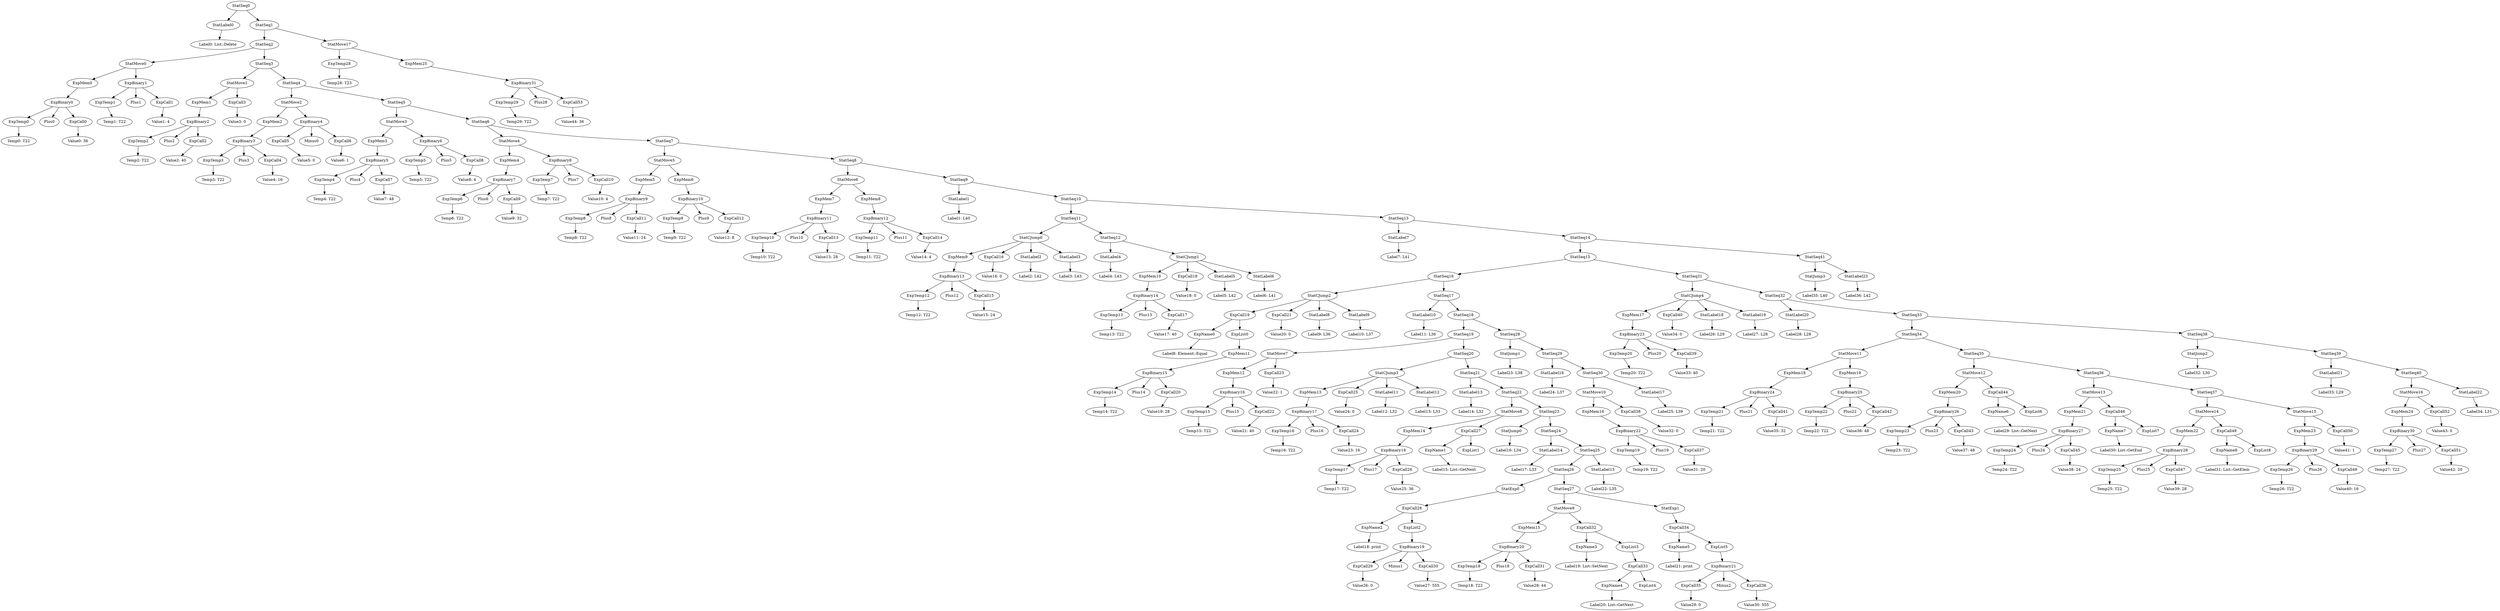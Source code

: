 digraph {
	ordering = out;
	ExpCall53 -> "Value44: 36";
	ExpTemp29 -> "Temp29: T22";
	StatMove17 -> ExpTemp28;
	StatMove17 -> ExpMem25;
	StatJump3 -> "Label35: L40";
	StatSeq40 -> StatMove16;
	StatSeq40 -> StatLabel22;
	ExpCall52 -> "Value43: 0";
	ExpMem24 -> ExpBinary30;
	ExpBinary30 -> ExpTemp27;
	ExpBinary30 -> Plus27;
	ExpBinary30 -> ExpCall51;
	ExpTemp27 -> "Temp27: T22";
	StatSeq39 -> StatLabel21;
	StatSeq39 -> StatSeq40;
	StatLabel21 -> "Label33: L29";
	StatSeq38 -> StatJump2;
	StatSeq38 -> StatSeq39;
	StatJump2 -> "Label32: L30";
	StatMove15 -> ExpMem23;
	StatMove15 -> ExpCall50;
	ExpTemp26 -> "Temp26: T22";
	ExpCall48 -> ExpName8;
	ExpCall48 -> ExpList8;
	StatMove14 -> ExpMem22;
	StatMove14 -> ExpCall48;
	ExpCall47 -> "Value39: 28";
	ExpBinary28 -> ExpTemp25;
	ExpBinary28 -> Plus25;
	ExpBinary28 -> ExpCall47;
	ExpTemp25 -> "Temp25: T22";
	ExpName7 -> "Label30: List::GetEnd";
	StatMove13 -> ExpMem21;
	StatMove13 -> ExpCall46;
	ExpMem21 -> ExpBinary27;
	StatSeq35 -> StatMove12;
	StatSeq35 -> StatSeq36;
	ExpCall44 -> ExpName6;
	ExpCall44 -> ExpList6;
	ExpBinary31 -> ExpTemp29;
	ExpBinary31 -> Plus28;
	ExpBinary31 -> ExpCall53;
	ExpName6 -> "Label29: List::GetNext";
	StatMove12 -> ExpMem20;
	StatMove12 -> ExpCall44;
	ExpMem20 -> ExpBinary26;
	ExpCall43 -> "Value37: 48";
	ExpCall2 -> "Value2: 40";
	StatSeq36 -> StatMove13;
	StatSeq36 -> StatSeq37;
	ExpMem11 -> ExpBinary15;
	StatMove11 -> ExpMem18;
	StatMove11 -> ExpMem19;
	ExpCall7 -> "Value7: 48";
	ExpName0 -> "Label8: Element::Equal";
	ExpTemp20 -> "Temp20: T22";
	ExpTemp14 -> "Temp14: T22";
	StatLabel6 -> "Label6: L41";
	ExpTemp12 -> "Temp12: T22";
	StatCJump1 -> ExpMem10;
	StatCJump1 -> ExpCall18;
	StatCJump1 -> StatLabel5;
	StatCJump1 -> StatLabel6;
	ExpCall3 -> "Value3: 0";
	ExpCall22 -> "Value21: 40";
	ExpTemp10 -> "Temp10: T22";
	ExpCall17 -> "Value17: 40";
	ExpCall19 -> ExpName0;
	ExpCall19 -> ExpList0;
	StatSeq5 -> StatMove3;
	StatSeq5 -> StatSeq6;
	ExpTemp13 -> "Temp13: T22";
	ExpMem7 -> ExpBinary11;
	ExpBinary3 -> ExpTemp3;
	ExpBinary3 -> Plus3;
	ExpBinary3 -> ExpCall4;
	ExpCall16 -> "Value16: 0";
	StatSeq23 -> StatJump0;
	StatSeq23 -> StatSeq24;
	ExpList0 -> ExpMem11;
	StatCJump0 -> ExpMem9;
	StatCJump0 -> ExpCall16;
	StatCJump0 -> StatLabel2;
	StatCJump0 -> StatLabel3;
	StatLabel1 -> "Label1: L40";
	ExpCall25 -> "Value24: 0";
	ExpTemp18 -> "Temp18: T22";
	ExpName5 -> "Label21: print";
	ExpCall50 -> "Value41: 1";
	StatSeq7 -> StatMove5;
	StatSeq7 -> StatSeq8;
	StatSeq16 -> StatCJump2;
	StatSeq16 -> StatSeq17;
	ExpMem6 -> ExpBinary10;
	ExpCall29 -> "Value26: 0";
	ExpBinary13 -> ExpTemp12;
	ExpBinary13 -> Plus12;
	ExpBinary13 -> ExpCall15;
	ExpName8 -> "Label31: List::GetElem";
	StatMove2 -> ExpMem2;
	StatMove2 -> ExpBinary4;
	StatMove16 -> ExpMem24;
	StatMove16 -> ExpCall52;
	ExpBinary23 -> ExpTemp20;
	ExpBinary23 -> Plus20;
	ExpBinary23 -> ExpCall39;
	ExpCall12 -> "Value12: 8";
	StatMove5 -> ExpMem5;
	StatMove5 -> ExpMem6;
	StatLabel2 -> "Label2: L42";
	ExpBinary10 -> ExpTemp9;
	ExpBinary10 -> Plus9;
	ExpBinary10 -> ExpCall12;
	ExpCall11 -> "Value11: 24";
	StatSeq27 -> StatMove9;
	StatSeq27 -> StatExp1;
	ExpTemp9 -> "Temp9: T22";
	ExpCall4 -> "Value4: 16";
	ExpCall5 -> "Value5: 0";
	StatSeq13 -> StatLabel7;
	StatSeq13 -> StatSeq14;
	ExpMem9 -> ExpBinary13;
	ExpCall49 -> "Value40: 16";
	ExpTemp17 -> "Temp17: T22";
	ExpTemp23 -> "Temp23: T22";
	ExpBinary27 -> ExpTemp24;
	ExpBinary27 -> Plus24;
	ExpBinary27 -> ExpCall45;
	StatMove1 -> ExpMem1;
	StatMove1 -> ExpCall3;
	ExpMem1 -> ExpBinary2;
	StatLabel11 -> "Label12: L32";
	ExpCall20 -> "Value19: 28";
	ExpCall27 -> ExpName1;
	ExpCall27 -> ExpList1;
	ExpCall46 -> ExpName7;
	ExpCall46 -> ExpList7;
	ExpCall15 -> "Value15: 24";
	StatSeq3 -> StatMove1;
	StatSeq3 -> StatSeq4;
	ExpBinary14 -> ExpTemp13;
	ExpBinary14 -> Plus13;
	ExpBinary14 -> ExpCall17;
	StatMove0 -> ExpMem0;
	StatMove0 -> ExpBinary1;
	StatSeq9 -> StatLabel1;
	StatSeq9 -> StatSeq10;
	StatLabel18 -> "Label26: L29";
	ExpCall0 -> "Value0: 36";
	StatJump1 -> "Label23: L38";
	StatSeq8 -> StatMove6;
	StatSeq8 -> StatSeq9;
	ExpCall36 -> "Value30: 555";
	ExpMem8 -> ExpBinary12;
	StatSeq6 -> StatMove4;
	StatSeq6 -> StatSeq7;
	ExpTemp11 -> "Temp11: T22";
	StatSeq0 -> StatLabel0;
	StatSeq0 -> StatSeq1;
	ExpTemp1 -> "Temp1: T22";
	ExpBinary4 -> ExpCall5;
	ExpBinary4 -> Minus0;
	ExpBinary4 -> ExpCall6;
	StatLabel5 -> "Label5: L42";
	ExpTemp5 -> "Temp5: T22";
	ExpBinary17 -> ExpTemp16;
	ExpBinary17 -> Plus16;
	ExpBinary17 -> ExpCall24;
	ExpTemp8 -> "Temp8: T22";
	ExpMem15 -> ExpBinary20;
	ExpMem22 -> ExpBinary28;
	ExpMem5 -> ExpBinary9;
	StatLabel0 -> "Label0: List::Delete";
	StatSeq17 -> StatLabel10;
	StatSeq17 -> StatSeq18;
	ExpTemp19 -> "Temp19: T22";
	ExpBinary22 -> ExpTemp19;
	ExpBinary22 -> Plus19;
	ExpBinary22 -> ExpCall37;
	StatSeq1 -> StatSeq2;
	StatSeq1 -> StatMove17;
	StatSeq30 -> StatMove10;
	StatSeq30 -> StatLabel17;
	ExpCall18 -> "Value18: 0";
	StatSeq4 -> StatMove2;
	StatSeq4 -> StatSeq5;
	ExpMem0 -> ExpBinary0;
	ExpBinary6 -> ExpTemp5;
	ExpBinary6 -> Plus5;
	ExpBinary6 -> ExpCall8;
	ExpBinary2 -> ExpTemp2;
	ExpBinary2 -> Plus2;
	ExpBinary2 -> ExpCall2;
	ExpMem16 -> ExpBinary22;
	ExpBinary1 -> ExpTemp1;
	ExpBinary1 -> Plus1;
	ExpBinary1 -> ExpCall1;
	ExpCall10 -> "Value10: 4";
	StatLabel16 -> "Label24: L37";
	ExpCall8 -> "Value8: 4";
	StatLabel7 -> "Label7: L41";
	ExpTemp0 -> "Temp0: T22";
	ExpMem2 -> ExpBinary3;
	StatSeq11 -> StatCJump0;
	StatSeq11 -> StatSeq12;
	ExpBinary15 -> ExpTemp14;
	ExpBinary15 -> Plus14;
	ExpBinary15 -> ExpCall20;
	StatSeq20 -> StatCJump3;
	StatSeq20 -> StatSeq21;
	ExpBinary7 -> ExpTemp6;
	ExpBinary7 -> Plus6;
	ExpBinary7 -> ExpCall9;
	ExpBinary5 -> ExpTemp4;
	ExpBinary5 -> Plus4;
	ExpBinary5 -> ExpCall7;
	ExpMem3 -> ExpBinary5;
	ExpCall9 -> "Value9: 32";
	ExpBinary12 -> ExpTemp11;
	ExpBinary12 -> Plus11;
	ExpBinary12 -> ExpCall14;
	StatMove6 -> ExpMem7;
	StatMove6 -> ExpMem8;
	ExpBinary8 -> ExpTemp7;
	ExpBinary8 -> Plus7;
	ExpBinary8 -> ExpCall10;
	StatSeq26 -> StatExp0;
	StatSeq26 -> StatSeq27;
	StatLabel20 -> "Label28: L28";
	ExpCall1 -> "Value1: 4";
	ExpMem19 -> ExpBinary25;
	StatLabel23 -> "Label36: L42";
	StatCJump2 -> ExpCall19;
	StatCJump2 -> ExpCall21;
	StatCJump2 -> StatLabel8;
	StatCJump2 -> StatLabel9;
	ExpTemp16 -> "Temp16: T22";
	ExpCall21 -> "Value20: 0";
	ExpBinary29 -> ExpTemp26;
	ExpBinary29 -> Plus26;
	ExpBinary29 -> ExpCall49;
	StatLabel9 -> "Label10: L37";
	StatLabel10 -> "Label11: L36";
	ExpTemp15 -> "Temp15: T22";
	ExpBinary16 -> ExpTemp15;
	ExpBinary16 -> Plus15;
	ExpBinary16 -> ExpCall22;
	ExpCall26 -> "Value25: 36";
	ExpCall40 -> "Value34: 0";
	ExpMem12 -> ExpBinary16;
	ExpTemp7 -> "Temp7: T22";
	StatMove7 -> ExpMem12;
	StatMove7 -> ExpCall23;
	ExpCall23 -> "Value22: 1";
	StatSeq29 -> StatLabel16;
	StatSeq29 -> StatSeq30;
	ExpCall24 -> "Value23: 16";
	ExpCall45 -> "Value38: 24";
	StatLabel17 -> "Label25: L39";
	StatSeq14 -> StatSeq15;
	StatSeq14 -> StatSeq41;
	StatCJump4 -> ExpMem17;
	StatCJump4 -> ExpCall40;
	StatCJump4 -> StatLabel18;
	StatCJump4 -> StatLabel19;
	ExpMem13 -> ExpBinary17;
	ExpBinary21 -> ExpCall35;
	ExpBinary21 -> Minus2;
	ExpBinary21 -> ExpCall36;
	StatCJump3 -> ExpMem13;
	StatCJump3 -> ExpCall25;
	StatCJump3 -> StatLabel11;
	StatCJump3 -> StatLabel12;
	ExpBinary26 -> ExpTemp23;
	ExpBinary26 -> Plus23;
	ExpBinary26 -> ExpCall43;
	ExpBinary0 -> ExpTemp0;
	ExpBinary0 -> Plus0;
	ExpBinary0 -> ExpCall0;
	StatLabel12 -> "Label13: L33";
	StatSeq2 -> StatMove0;
	StatSeq2 -> StatSeq3;
	StatLabel13 -> "Label14: L32";
	StatSeq21 -> StatLabel13;
	StatSeq21 -> StatSeq22;
	StatSeq37 -> StatMove14;
	StatSeq37 -> StatMove15;
	ExpTemp3 -> "Temp3: T22";
	ExpTemp6 -> "Temp6: T22";
	StatLabel8 -> "Label9: L36";
	ExpBinary18 -> ExpTemp17;
	ExpBinary18 -> Plus17;
	ExpBinary18 -> ExpCall26;
	ExpCall51 -> "Value42: 20";
	StatSeq31 -> StatCJump4;
	StatSeq31 -> StatSeq32;
	ExpMem14 -> ExpBinary18;
	ExpName1 -> "Label15: List::GetNext";
	StatJump0 -> "Label16: L34";
	StatSeq10 -> StatSeq11;
	StatSeq10 -> StatSeq13;
	StatLabel14 -> "Label17: L33";
	StatSeq24 -> StatLabel14;
	StatSeq24 -> StatSeq25;
	ExpCall6 -> "Value6: 1";
	ExpCall28 -> ExpName2;
	ExpCall28 -> ExpList2;
	StatLabel22 -> "Label34: L31";
	ExpBinary19 -> ExpCall29;
	ExpBinary19 -> Minus1;
	ExpBinary19 -> ExpCall30;
	ExpCall30 -> "Value27: 555";
	ExpList2 -> ExpBinary19;
	ExpTemp22 -> "Temp22: T22";
	ExpTemp2 -> "Temp2: T22";
	StatExp0 -> ExpCall28;
	ExpTemp28 -> "Temp28: T23";
	StatMove8 -> ExpMem14;
	StatMove8 -> ExpCall27;
	StatSeq32 -> StatLabel20;
	StatSeq32 -> StatSeq33;
	ExpBinary20 -> ExpTemp18;
	ExpBinary20 -> Plus18;
	ExpBinary20 -> ExpCall31;
	ExpList3 -> ExpCall33;
	StatLabel19 -> "Label27: L28";
	ExpMem10 -> ExpBinary14;
	ExpCall31 -> "Value28: 44";
	StatMove4 -> ExpMem4;
	StatMove4 -> ExpBinary8;
	ExpCall13 -> "Value13: 28";
	StatMove9 -> ExpMem15;
	StatMove9 -> ExpCall32;
	ExpBinary11 -> ExpTemp10;
	ExpBinary11 -> Plus10;
	ExpBinary11 -> ExpCall13;
	ExpCall42 -> "Value36: 48";
	ExpName3 -> "Label19: List::SetNext";
	StatLabel4 -> "Label4: L43";
	ExpCall32 -> ExpName3;
	ExpCall32 -> ExpList3;
	ExpCall14 -> "Value14: 4";
	ExpName4 -> "Label20: List::GetNext";
	StatSeq12 -> StatLabel4;
	StatSeq12 -> StatCJump1;
	ExpTemp4 -> "Temp4: T22";
	ExpCall34 -> ExpName5;
	ExpCall34 -> ExpList5;
	ExpCall35 -> "Value29: 0";
	ExpTemp24 -> "Temp24: T22";
	ExpList5 -> ExpBinary21;
	StatExp1 -> ExpCall34;
	StatMove3 -> ExpMem3;
	StatMove3 -> ExpBinary6;
	StatSeq25 -> StatSeq26;
	StatSeq25 -> StatLabel15;
	StatLabel15 -> "Label22: L35";
	StatSeq41 -> StatJump3;
	StatSeq41 -> StatLabel23;
	StatLabel3 -> "Label3: L43";
	StatSeq18 -> StatSeq19;
	StatSeq18 -> StatSeq28;
	ExpName2 -> "Label18: print";
	ExpCall37 -> "Value31: 20";
	StatSeq28 -> StatJump1;
	StatSeq28 -> StatSeq29;
	ExpMem4 -> ExpBinary7;
	StatMove10 -> ExpMem16;
	StatMove10 -> ExpCall38;
	ExpMem25 -> ExpBinary31;
	ExpCall38 -> "Value32: 0";
	StatSeq33 -> StatSeq34;
	StatSeq33 -> StatSeq38;
	StatSeq15 -> StatSeq16;
	StatSeq15 -> StatSeq31;
	StatSeq19 -> StatMove7;
	StatSeq19 -> StatSeq20;
	StatSeq22 -> StatMove8;
	StatSeq22 -> StatSeq23;
	ExpCall39 -> "Value33: 40";
	ExpMem17 -> ExpBinary23;
	ExpTemp21 -> "Temp21: T22";
	ExpBinary9 -> ExpTemp8;
	ExpBinary9 -> Plus8;
	ExpBinary9 -> ExpCall11;
	ExpCall33 -> ExpName4;
	ExpCall33 -> ExpList4;
	ExpBinary24 -> ExpTemp21;
	ExpBinary24 -> Plus21;
	ExpBinary24 -> ExpCall41;
	ExpCall41 -> "Value35: 32";
	ExpMem18 -> ExpBinary24;
	ExpMem23 -> ExpBinary29;
	ExpBinary25 -> ExpTemp22;
	ExpBinary25 -> Plus22;
	ExpBinary25 -> ExpCall42;
	StatSeq34 -> StatMove11;
	StatSeq34 -> StatSeq35;
}

